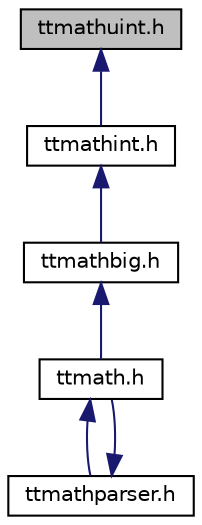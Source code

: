 digraph "ttmathuint.h"
{
 // LATEX_PDF_SIZE
  edge [fontname="Helvetica",fontsize="10",labelfontname="Helvetica",labelfontsize="10"];
  node [fontname="Helvetica",fontsize="10",shape=record];
  Node14 [label="ttmathuint.h",height=0.2,width=0.4,color="black", fillcolor="grey75", style="filled", fontcolor="black",tooltip="template class UInt<uint>"];
  Node14 -> Node15 [dir="back",color="midnightblue",fontsize="10",style="solid",fontname="Helvetica"];
  Node15 [label="ttmathint.h",height=0.2,width=0.4,color="black", fillcolor="white", style="filled",URL="$ttmathint_8h.html",tooltip="template class Int<uint>"];
  Node15 -> Node16 [dir="back",color="midnightblue",fontsize="10",style="solid",fontname="Helvetica"];
  Node16 [label="ttmathbig.h",height=0.2,width=0.4,color="black", fillcolor="white", style="filled",URL="$ttmathbig_8h.html",tooltip="A Class for representing floating point numbers."];
  Node16 -> Node17 [dir="back",color="midnightblue",fontsize="10",style="solid",fontname="Helvetica"];
  Node17 [label="ttmath.h",height=0.2,width=0.4,color="black", fillcolor="white", style="filled",URL="$ttmath_8h.html",tooltip="Mathematics functions."];
  Node17 -> Node18 [dir="back",color="midnightblue",fontsize="10",style="solid",fontname="Helvetica"];
  Node18 [label="ttmathparser.h",height=0.2,width=0.4,color="black", fillcolor="white", style="filled",URL="$ttmathparser_8h.html",tooltip="A mathematical parser."];
  Node18 -> Node17 [dir="back",color="midnightblue",fontsize="10",style="solid",fontname="Helvetica"];
}
